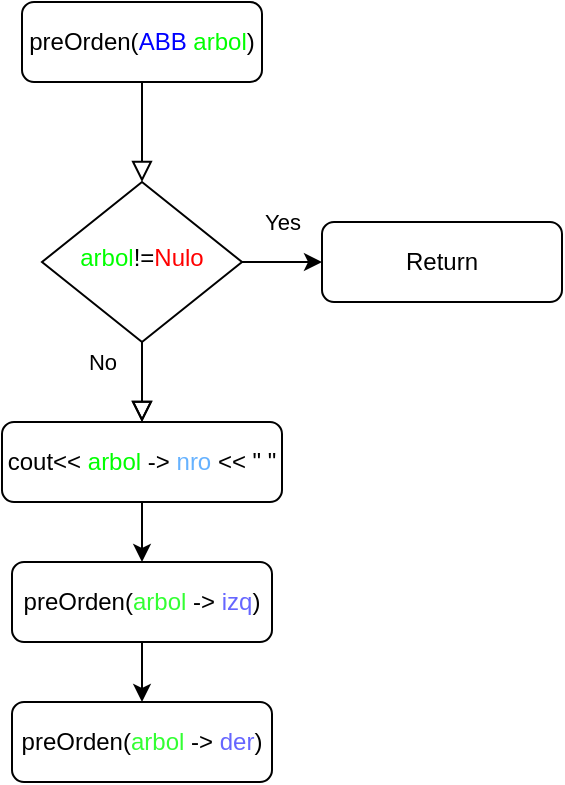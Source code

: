 <mxfile version="20.8.23" type="github">
  <diagram id="C5RBs43oDa-KdzZeNtuy" name="Page-1">
    <mxGraphModel dx="874" dy="462" grid="1" gridSize="10" guides="1" tooltips="1" connect="1" arrows="1" fold="1" page="1" pageScale="1" pageWidth="827" pageHeight="1169" math="0" shadow="0">
      <root>
        <mxCell id="WIyWlLk6GJQsqaUBKTNV-0" />
        <mxCell id="WIyWlLk6GJQsqaUBKTNV-1" parent="WIyWlLk6GJQsqaUBKTNV-0" />
        <mxCell id="WIyWlLk6GJQsqaUBKTNV-2" value="" style="rounded=0;html=1;jettySize=auto;orthogonalLoop=1;fontSize=11;endArrow=block;endFill=0;endSize=8;strokeWidth=1;shadow=0;labelBackgroundColor=none;edgeStyle=orthogonalEdgeStyle;" parent="WIyWlLk6GJQsqaUBKTNV-1" source="WIyWlLk6GJQsqaUBKTNV-3" target="WIyWlLk6GJQsqaUBKTNV-6" edge="1">
          <mxGeometry relative="1" as="geometry" />
        </mxCell>
        <mxCell id="WIyWlLk6GJQsqaUBKTNV-3" value="&lt;font&gt;&lt;font&gt;preOrden(&lt;/font&gt;&lt;font style=&quot;border-color: rgb(0, 0, 0);&quot; color=&quot;#0000ff&quot;&gt;ABB&amp;nbsp;&lt;/font&gt;&lt;font style=&quot;border-color: rgb(0, 0, 0);&quot; color=&quot;#00ff00&quot;&gt;arbo&lt;/font&gt;&lt;font style=&quot;border-color: rgb(0, 0, 0);&quot; color=&quot;#00ff00&quot;&gt;l&lt;/font&gt;&lt;/font&gt;)" style="rounded=1;whiteSpace=wrap;html=1;fontSize=12;glass=0;strokeWidth=1;shadow=0;" parent="WIyWlLk6GJQsqaUBKTNV-1" vertex="1">
          <mxGeometry x="160" y="80" width="120" height="40" as="geometry" />
        </mxCell>
        <mxCell id="WIyWlLk6GJQsqaUBKTNV-4" value="Yes" style="rounded=0;html=1;jettySize=auto;orthogonalLoop=1;fontSize=11;endArrow=block;endFill=0;endSize=8;strokeWidth=1;shadow=0;labelBackgroundColor=none;edgeStyle=orthogonalEdgeStyle;" parent="WIyWlLk6GJQsqaUBKTNV-1" source="WIyWlLk6GJQsqaUBKTNV-6" edge="1">
          <mxGeometry x="-1" y="92" relative="1" as="geometry">
            <mxPoint x="-22" y="-60" as="offset" />
            <mxPoint x="220" y="290" as="targetPoint" />
          </mxGeometry>
        </mxCell>
        <mxCell id="WIyWlLk6GJQsqaUBKTNV-5" value="No" style="edgeStyle=orthogonalEdgeStyle;rounded=0;html=1;jettySize=auto;orthogonalLoop=1;fontSize=11;endArrow=block;endFill=0;endSize=8;strokeWidth=1;shadow=0;labelBackgroundColor=none;" parent="WIyWlLk6GJQsqaUBKTNV-1" source="WIyWlLk6GJQsqaUBKTNV-6" target="WIyWlLk6GJQsqaUBKTNV-7" edge="1">
          <mxGeometry x="-0.5" y="-20" relative="1" as="geometry">
            <mxPoint as="offset" />
          </mxGeometry>
        </mxCell>
        <mxCell id="WA9P2n-k6ibWD5KUAFjW-5" value="" style="edgeStyle=orthogonalEdgeStyle;rounded=0;orthogonalLoop=1;jettySize=auto;html=1;fontColor=#33FF33;" edge="1" parent="WIyWlLk6GJQsqaUBKTNV-1" source="WIyWlLk6GJQsqaUBKTNV-6" target="WIyWlLk6GJQsqaUBKTNV-12">
          <mxGeometry relative="1" as="geometry" />
        </mxCell>
        <mxCell id="WIyWlLk6GJQsqaUBKTNV-6" value="&lt;font style=&quot;border-color: rgb(0, 0, 0);&quot; color=&quot;#000000&quot;&gt;&lt;font style=&quot;border-color: rgb(0, 0, 0);&quot; color=&quot;#00ff00&quot;&gt;arbo&lt;/font&gt;&lt;font style=&quot;border-color: rgb(0, 0, 0);&quot; color=&quot;#00ff00&quot;&gt;l&lt;/font&gt;!=&lt;/font&gt;&lt;font style=&quot;border-color: rgb(0, 0, 0);&quot; color=&quot;#ff0000&quot;&gt;Nulo&lt;/font&gt;" style="rhombus;whiteSpace=wrap;html=1;shadow=0;fontFamily=Helvetica;fontSize=12;align=center;strokeWidth=1;spacing=6;spacingTop=-4;" parent="WIyWlLk6GJQsqaUBKTNV-1" vertex="1">
          <mxGeometry x="170" y="170" width="100" height="80" as="geometry" />
        </mxCell>
        <mxCell id="WA9P2n-k6ibWD5KUAFjW-0" value="" style="edgeStyle=orthogonalEdgeStyle;rounded=0;orthogonalLoop=1;jettySize=auto;html=1;" edge="1" parent="WIyWlLk6GJQsqaUBKTNV-1" source="WIyWlLk6GJQsqaUBKTNV-7" target="WIyWlLk6GJQsqaUBKTNV-11">
          <mxGeometry relative="1" as="geometry" />
        </mxCell>
        <mxCell id="WIyWlLk6GJQsqaUBKTNV-7" value="&lt;font style=&quot;border-color: rgb(0, 0, 0);&quot; color=&quot;#000000&quot;&gt;cout&amp;lt;&amp;lt;&lt;/font&gt;&amp;nbsp;&lt;span style=&quot;border-color: rgb(0, 0, 0); color: rgb(0, 255, 0);&quot;&gt;arbol&lt;/span&gt;&lt;span style=&quot;color: rgb(255, 255, 255);&quot;&gt;&amp;nbsp;&lt;/span&gt;&lt;font style=&quot;border-color: rgb(0, 0, 0);&quot; color=&quot;#000000&quot;&gt;-&amp;gt; &lt;/font&gt;&lt;font color=&quot;#66b2ff&quot; style=&quot;border-color: rgb(0, 0, 0);&quot;&gt;nro&lt;/font&gt;&lt;font style=&quot;border-color: rgb(0, 0, 0);&quot; color=&quot;#000000&quot;&gt; &amp;lt;&amp;lt; &quot; &quot;&lt;/font&gt;" style="rounded=1;whiteSpace=wrap;html=1;fontSize=12;glass=0;strokeWidth=1;shadow=0;" parent="WIyWlLk6GJQsqaUBKTNV-1" vertex="1">
          <mxGeometry x="150" y="290" width="140" height="40" as="geometry" />
        </mxCell>
        <mxCell id="WA9P2n-k6ibWD5KUAFjW-4" value="" style="edgeStyle=orthogonalEdgeStyle;rounded=0;orthogonalLoop=1;jettySize=auto;html=1;fontColor=#33FF33;" edge="1" parent="WIyWlLk6GJQsqaUBKTNV-1" source="WIyWlLk6GJQsqaUBKTNV-11" target="WA9P2n-k6ibWD5KUAFjW-3">
          <mxGeometry relative="1" as="geometry" />
        </mxCell>
        <mxCell id="WIyWlLk6GJQsqaUBKTNV-11" value="&lt;font style=&quot;border-color: rgb(0, 0, 0);&quot; color=&quot;#000000&quot;&gt;preOrden(&lt;/font&gt;&lt;font style=&quot;border-color: rgb(0, 0, 0);&quot;&gt;&lt;font color=&quot;#33ff33&quot;&gt;arbol&lt;span style=&quot;border-color: var(--border-color);&quot;&gt;&amp;nbsp;&lt;/span&gt;&lt;/font&gt;-&amp;gt;&lt;/font&gt;&lt;span style=&quot;color: rgb(255, 255, 255);&quot;&gt;&amp;nbsp;&lt;/span&gt;&lt;font style=&quot;border-color: rgb(0, 0, 0);&quot; color=&quot;#6666ff&quot;&gt;izq&lt;/font&gt;&lt;font style=&quot;border-color: rgb(0, 0, 0);&quot; color=&quot;#000000&quot;&gt;)&lt;/font&gt;" style="rounded=1;whiteSpace=wrap;html=1;fontSize=12;glass=0;strokeWidth=1;shadow=0;" parent="WIyWlLk6GJQsqaUBKTNV-1" vertex="1">
          <mxGeometry x="155" y="360" width="130" height="40" as="geometry" />
        </mxCell>
        <mxCell id="WIyWlLk6GJQsqaUBKTNV-12" value="Return" style="rounded=1;whiteSpace=wrap;html=1;fontSize=12;glass=0;strokeWidth=1;shadow=0;" parent="WIyWlLk6GJQsqaUBKTNV-1" vertex="1">
          <mxGeometry x="310" y="190" width="120" height="40" as="geometry" />
        </mxCell>
        <mxCell id="WA9P2n-k6ibWD5KUAFjW-3" value="&lt;font style=&quot;border-color: rgb(0, 0, 0);&quot; color=&quot;#000000&quot;&gt;preOrden(&lt;/font&gt;&lt;font style=&quot;border-color: rgb(0, 0, 0);&quot;&gt;&lt;font color=&quot;#33ff33&quot;&gt;arbol&lt;span style=&quot;border-color: var(--border-color);&quot;&gt;&amp;nbsp;&lt;/span&gt;&lt;/font&gt;-&amp;gt;&lt;/font&gt;&lt;span style=&quot;color: rgb(255, 255, 255);&quot;&gt;&amp;nbsp;&lt;/span&gt;&lt;font color=&quot;#6666ff&quot;&gt;der&lt;/font&gt;&lt;font style=&quot;border-color: rgb(0, 0, 0);&quot; color=&quot;#000000&quot;&gt;)&lt;/font&gt;" style="rounded=1;whiteSpace=wrap;html=1;fontSize=12;glass=0;strokeWidth=1;shadow=0;" vertex="1" parent="WIyWlLk6GJQsqaUBKTNV-1">
          <mxGeometry x="155" y="430" width="130" height="40" as="geometry" />
        </mxCell>
      </root>
    </mxGraphModel>
  </diagram>
</mxfile>
